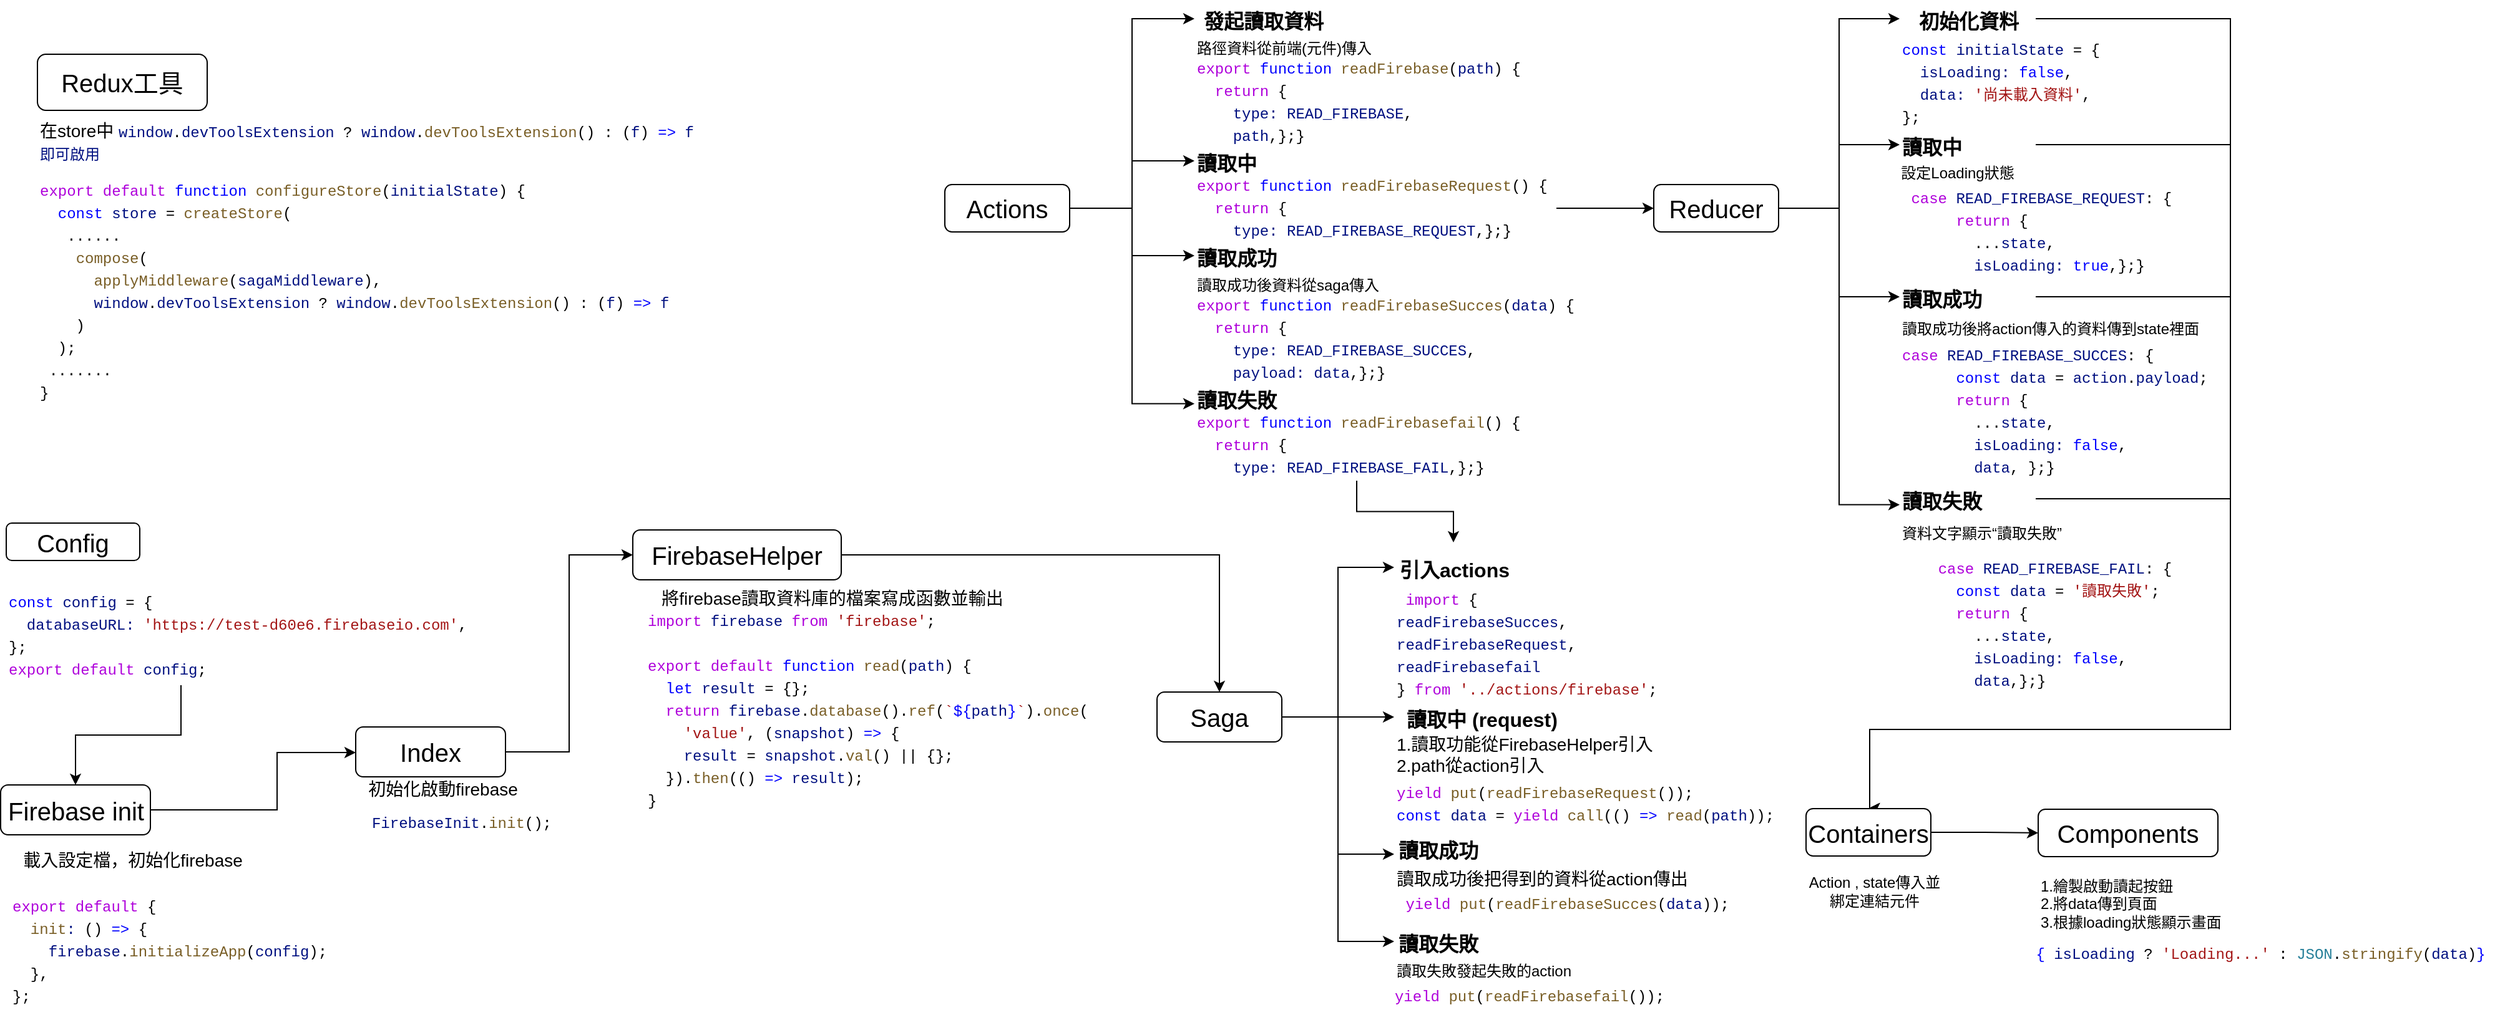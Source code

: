 <mxfile version="11.1.4" type="device"><diagram id="rFYBbRPRxDvzdJPfoWWa" name="第1頁"><mxGraphModel dx="3153" dy="3442" grid="1" gridSize="10" guides="1" tooltips="1" connect="1" arrows="1" fold="1" page="1" pageScale="1" pageWidth="827" pageHeight="1169" math="0" shadow="0"><root><mxCell id="0"/><mxCell id="1" parent="0"/><mxCell id="gwHEqCeDPIf1eWH2Im96-20" value="" style="group" vertex="1" connectable="0" parent="1"><mxGeometry x="113.5" y="-35.5" width="444.5" height="384" as="geometry"/></mxCell><mxCell id="gwHEqCeDPIf1eWH2Im96-6" value="" style="group" vertex="1" connectable="0" parent="gwHEqCeDPIf1eWH2Im96-20"><mxGeometry x="4.5" width="280" height="130" as="geometry"/></mxCell><mxCell id="gwHEqCeDPIf1eWH2Im96-1" value="&lt;div style=&quot;background-color: rgb(255 , 255 , 255) ; font-family: &amp;#34;menlo&amp;#34; , &amp;#34;monaco&amp;#34; , &amp;#34;courier new&amp;#34; , monospace ; line-height: 18px ; white-space: pre&quot;&gt;&lt;div&gt;&lt;span style=&quot;color: #0000ff&quot;&gt;const&lt;/span&gt; &lt;span style=&quot;color: #001080&quot;&gt;config&lt;/span&gt; = {&lt;/div&gt;&lt;div&gt;  &lt;span style=&quot;color: #001080&quot;&gt;databaseURL:&lt;/span&gt; &lt;span style=&quot;color: #a31515&quot;&gt;'https://test-d60e6.firebaseio.com'&lt;/span&gt;,&lt;/div&gt;&lt;div&gt;};&lt;/div&gt;&lt;div&gt;&lt;span style=&quot;color: #af00db&quot;&gt;export&lt;/span&gt; &lt;span style=&quot;color: #af00db&quot;&gt;default&lt;/span&gt; &lt;span style=&quot;color: #001080&quot;&gt;config&lt;/span&gt;;&lt;/div&gt;&lt;/div&gt;" style="text;html=1;strokeColor=none;fillColor=none;align=left;verticalAlign=middle;whiteSpace=wrap;rounded=0;" vertex="1" parent="gwHEqCeDPIf1eWH2Im96-6"><mxGeometry y="50" width="280" height="80" as="geometry"/></mxCell><mxCell id="gwHEqCeDPIf1eWH2Im96-2" value="Config" style="rounded=1;whiteSpace=wrap;html=1;align=center;fontSize=20;" vertex="1" parent="gwHEqCeDPIf1eWH2Im96-6"><mxGeometry width="107" height="30" as="geometry"/></mxCell><mxCell id="gwHEqCeDPIf1eWH2Im96-10" value="" style="group" vertex="1" connectable="0" parent="gwHEqCeDPIf1eWH2Im96-20"><mxGeometry y="210" width="284.5" height="174" as="geometry"/></mxCell><mxCell id="gwHEqCeDPIf1eWH2Im96-4" value="Firebase init" style="rounded=1;whiteSpace=wrap;html=1;fontSize=20;align=center;" vertex="1" parent="gwHEqCeDPIf1eWH2Im96-10"><mxGeometry width="120" height="40" as="geometry"/></mxCell><mxCell id="gwHEqCeDPIf1eWH2Im96-5" value="&lt;div style=&quot;background-color: rgb(255 , 255 , 255) ; font-family: &amp;#34;menlo&amp;#34; , &amp;#34;monaco&amp;#34; , &amp;#34;courier new&amp;#34; , monospace ; font-size: 12px ; line-height: 18px ; white-space: pre&quot;&gt;&lt;div&gt;&lt;br&gt;&lt;/div&gt;&lt;div&gt;&lt;span style=&quot;color: #af00db&quot;&gt;export&lt;/span&gt; &lt;span style=&quot;color: #af00db&quot;&gt;default&lt;/span&gt; {&lt;/div&gt;&lt;div&gt;  &lt;span style=&quot;color: #795e26&quot;&gt;init&lt;/span&gt;&lt;span style=&quot;color: #001080&quot;&gt;:&lt;/span&gt; () &lt;span style=&quot;color: #0000ff&quot;&gt;=&amp;gt;&lt;/span&gt; {&lt;/div&gt;&lt;div&gt;    &lt;span style=&quot;color: #001080&quot;&gt;firebase&lt;/span&gt;.&lt;span style=&quot;color: #795e26&quot;&gt;initializeApp&lt;/span&gt;(&lt;span style=&quot;color: #001080&quot;&gt;config&lt;/span&gt;);&lt;/div&gt;&lt;div&gt;  },&lt;/div&gt;&lt;div&gt;};&lt;/div&gt;&lt;/div&gt;" style="text;html=1;strokeColor=none;fillColor=none;align=left;verticalAlign=middle;whiteSpace=wrap;rounded=0;fontSize=20;" vertex="1" parent="gwHEqCeDPIf1eWH2Im96-10"><mxGeometry x="7.5" y="74" width="277" height="100" as="geometry"/></mxCell><mxCell id="gwHEqCeDPIf1eWH2Im96-7" value="載入設定檔，初始化firebase" style="text;html=1;strokeColor=none;fillColor=none;align=center;verticalAlign=middle;whiteSpace=wrap;rounded=0;fontSize=14;" vertex="1" parent="gwHEqCeDPIf1eWH2Im96-10"><mxGeometry x="4.5" y="50" width="203" height="20" as="geometry"/></mxCell><mxCell id="gwHEqCeDPIf1eWH2Im96-11" style="edgeStyle=orthogonalEdgeStyle;rounded=0;orthogonalLoop=1;jettySize=auto;html=1;fontSize=14;" edge="1" parent="gwHEqCeDPIf1eWH2Im96-20" source="gwHEqCeDPIf1eWH2Im96-1" target="gwHEqCeDPIf1eWH2Im96-4"><mxGeometry relative="1" as="geometry"/></mxCell><mxCell id="gwHEqCeDPIf1eWH2Im96-16" value="" style="edgeStyle=orthogonalEdgeStyle;rounded=0;orthogonalLoop=1;jettySize=auto;html=1;fontSize=14;" edge="1" parent="gwHEqCeDPIf1eWH2Im96-20" source="gwHEqCeDPIf1eWH2Im96-4" target="gwHEqCeDPIf1eWH2Im96-15"><mxGeometry relative="1" as="geometry"><Array as="points"><mxPoint x="221.5" y="230"/><mxPoint x="221.5" y="184"/></Array></mxGeometry></mxCell><mxCell id="gwHEqCeDPIf1eWH2Im96-19" value="" style="group" vertex="1" connectable="0" parent="gwHEqCeDPIf1eWH2Im96-20"><mxGeometry x="284.5" y="163.5" width="160" height="93" as="geometry"/></mxCell><mxCell id="gwHEqCeDPIf1eWH2Im96-15" value="Index" style="rounded=1;whiteSpace=wrap;html=1;fontSize=20;align=center;" vertex="1" parent="gwHEqCeDPIf1eWH2Im96-19"><mxGeometry width="120" height="40" as="geometry"/></mxCell><mxCell id="gwHEqCeDPIf1eWH2Im96-17" value="&lt;div style=&quot;background-color: rgb(255 , 255 , 255) ; font-family: &amp;#34;menlo&amp;#34; , &amp;#34;monaco&amp;#34; , &amp;#34;courier new&amp;#34; , monospace ; font-size: 12px ; line-height: 18px ; white-space: pre&quot;&gt;&lt;span style=&quot;color: #001080&quot;&gt;FirebaseInit&lt;/span&gt;.&lt;span style=&quot;color: #795e26&quot;&gt;init&lt;/span&gt;();&lt;/div&gt;" style="text;html=1;strokeColor=none;fillColor=none;align=center;verticalAlign=middle;whiteSpace=wrap;rounded=0;fontSize=14;" vertex="1" parent="gwHEqCeDPIf1eWH2Im96-19"><mxGeometry x="10" y="60" width="150" height="33" as="geometry"/></mxCell><mxCell id="gwHEqCeDPIf1eWH2Im96-18" value="初始化啟動firebase" style="text;html=1;strokeColor=none;fillColor=none;align=center;verticalAlign=middle;whiteSpace=wrap;rounded=0;fontSize=14;" vertex="1" parent="gwHEqCeDPIf1eWH2Im96-19"><mxGeometry y="40" width="140" height="20" as="geometry"/></mxCell><mxCell id="gwHEqCeDPIf1eWH2Im96-22" value="" style="edgeStyle=orthogonalEdgeStyle;rounded=0;orthogonalLoop=1;jettySize=auto;html=1;fontSize=14;entryX=0;entryY=0.5;entryDx=0;entryDy=0;" edge="1" parent="1" source="gwHEqCeDPIf1eWH2Im96-15" target="gwHEqCeDPIf1eWH2Im96-21"><mxGeometry relative="1" as="geometry"/></mxCell><mxCell id="gwHEqCeDPIf1eWH2Im96-37" value="" style="group" vertex="1" connectable="0" parent="1"><mxGeometry x="143" y="-411.5" width="575" height="285" as="geometry"/></mxCell><mxCell id="gwHEqCeDPIf1eWH2Im96-27" value="Redux工具" style="rounded=1;whiteSpace=wrap;html=1;fontSize=20;align=center;" vertex="1" parent="gwHEqCeDPIf1eWH2Im96-37"><mxGeometry width="136" height="45" as="geometry"/></mxCell><mxCell id="gwHEqCeDPIf1eWH2Im96-32" value="&lt;div style=&quot;background-color: rgb(255 , 255 , 255) ; font-family: &amp;#34;menlo&amp;#34; , &amp;#34;monaco&amp;#34; , &amp;#34;courier new&amp;#34; , monospace ; font-size: 12px ; line-height: 18px ; white-space: pre&quot;&gt;&lt;div&gt;&lt;span style=&quot;color: #af00db&quot;&gt;export&lt;/span&gt; &lt;span style=&quot;color: #af00db&quot;&gt;default&lt;/span&gt; &lt;span style=&quot;color: #0000ff&quot;&gt;function&lt;/span&gt; &lt;span style=&quot;color: #795e26&quot;&gt;configureStore&lt;/span&gt;(&lt;span style=&quot;color: #001080&quot;&gt;initialState&lt;/span&gt;) {&lt;/div&gt;&lt;div&gt;  &lt;span style=&quot;color: #0000ff&quot;&gt;const&lt;/span&gt; &lt;span style=&quot;color: #001080&quot;&gt;store&lt;/span&gt; = &lt;span style=&quot;color: #795e26&quot;&gt;createStore&lt;/span&gt;(&lt;/div&gt;&lt;div&gt;   ......&lt;/div&gt;&lt;div&gt;    &lt;span style=&quot;color: #795e26&quot;&gt;compose&lt;/span&gt;(&lt;/div&gt;&lt;div&gt;      &lt;span style=&quot;color: #795e26&quot;&gt;applyMiddleware&lt;/span&gt;(&lt;span style=&quot;color: #001080&quot;&gt;sagaMiddleware&lt;/span&gt;),&lt;/div&gt;&lt;div&gt;      &lt;span style=&quot;color: #001080&quot;&gt;window&lt;/span&gt;.&lt;span style=&quot;color: #001080&quot;&gt;devToolsExtension&lt;/span&gt; ? &lt;span style=&quot;color: #001080&quot;&gt;window&lt;/span&gt;.&lt;span style=&quot;color: #795e26&quot;&gt;devToolsExtension&lt;/span&gt;() : (&lt;span style=&quot;color: #001080&quot;&gt;f&lt;/span&gt;) &lt;span style=&quot;color: #0000ff&quot;&gt;=&amp;gt;&lt;/span&gt; &lt;span style=&quot;color: #001080&quot;&gt;f&lt;/span&gt;&lt;/div&gt;&lt;div&gt;    )&lt;/div&gt;&lt;div&gt;  );&lt;/div&gt;&lt;div&gt; .......&lt;/div&gt;&lt;div&gt;}&lt;/div&gt;&lt;/div&gt;" style="text;html=1;strokeColor=none;fillColor=none;align=left;verticalAlign=middle;whiteSpace=wrap;rounded=0;fontSize=14;" vertex="1" parent="gwHEqCeDPIf1eWH2Im96-37"><mxGeometry y="95" width="524" height="190" as="geometry"/></mxCell><mxCell id="gwHEqCeDPIf1eWH2Im96-36" value="在store中&amp;nbsp;&lt;span style=&quot;font-family: menlo, monaco, &amp;quot;courier new&amp;quot;, monospace; font-size: 12px; white-space: pre; color: rgb(0, 16, 128);&quot;&gt;window&lt;/span&gt;&lt;span style=&quot;font-family: menlo, monaco, &amp;quot;courier new&amp;quot;, monospace; font-size: 12px; white-space: pre;&quot;&gt;.&lt;/span&gt;&lt;span style=&quot;font-family: menlo, monaco, &amp;quot;courier new&amp;quot;, monospace; font-size: 12px; white-space: pre; color: rgb(0, 16, 128);&quot;&gt;devToolsExtension&lt;/span&gt;&lt;span style=&quot;font-family: menlo, monaco, &amp;quot;courier new&amp;quot;, monospace; font-size: 12px; white-space: pre;&quot;&gt; ? &lt;/span&gt;&lt;span style=&quot;font-family: menlo, monaco, &amp;quot;courier new&amp;quot;, monospace; font-size: 12px; white-space: pre; color: rgb(0, 16, 128);&quot;&gt;window&lt;/span&gt;&lt;span style=&quot;font-family: menlo, monaco, &amp;quot;courier new&amp;quot;, monospace; font-size: 12px; white-space: pre;&quot;&gt;.&lt;/span&gt;&lt;span style=&quot;font-family: menlo, monaco, &amp;quot;courier new&amp;quot;, monospace; font-size: 12px; white-space: pre; color: rgb(121, 94, 38);&quot;&gt;devToolsExtension&lt;/span&gt;&lt;span style=&quot;font-family: menlo, monaco, &amp;quot;courier new&amp;quot;, monospace; font-size: 12px; white-space: pre;&quot;&gt;() : (&lt;/span&gt;&lt;span style=&quot;font-family: menlo, monaco, &amp;quot;courier new&amp;quot;, monospace; font-size: 12px; white-space: pre; color: rgb(0, 16, 128);&quot;&gt;f&lt;/span&gt;&lt;span style=&quot;font-family: menlo, monaco, &amp;quot;courier new&amp;quot;, monospace; font-size: 12px; white-space: pre;&quot;&gt;) &lt;/span&gt;&lt;span style=&quot;font-family: menlo, monaco, &amp;quot;courier new&amp;quot;, monospace; font-size: 12px; white-space: pre; color: rgb(0, 0, 255);&quot;&gt;=&amp;gt;&lt;/span&gt;&lt;span style=&quot;font-family: menlo, monaco, &amp;quot;courier new&amp;quot;, monospace; font-size: 12px; white-space: pre;&quot;&gt; &lt;/span&gt;&lt;span style=&quot;font-family: menlo, monaco, &amp;quot;courier new&amp;quot;, monospace; font-size: 12px; white-space: pre; color: rgb(0, 16, 128);&quot;&gt;f&lt;br&gt;即可啟用&lt;br&gt;&lt;/span&gt;" style="text;html=1;strokeColor=none;fillColor=none;align=left;verticalAlign=middle;whiteSpace=wrap;rounded=0;fontSize=14;" vertex="1" parent="gwHEqCeDPIf1eWH2Im96-37"><mxGeometry y="60" width="575" height="20" as="geometry"/></mxCell><mxCell id="gwHEqCeDPIf1eWH2Im96-42" value="" style="edgeStyle=orthogonalEdgeStyle;rounded=0;orthogonalLoop=1;jettySize=auto;html=1;fontSize=14;" edge="1" parent="1" source="gwHEqCeDPIf1eWH2Im96-21" target="gwHEqCeDPIf1eWH2Im96-41"><mxGeometry relative="1" as="geometry"/></mxCell><mxCell id="gwHEqCeDPIf1eWH2Im96-43" value="" style="group" vertex="1" connectable="0" parent="1"><mxGeometry x="620" y="-30" width="370" height="220" as="geometry"/></mxCell><mxCell id="gwHEqCeDPIf1eWH2Im96-21" value="FirebaseHelper" style="rounded=1;whiteSpace=wrap;html=1;fontSize=20;align=center;" vertex="1" parent="gwHEqCeDPIf1eWH2Im96-43"><mxGeometry width="167" height="40" as="geometry"/></mxCell><mxCell id="gwHEqCeDPIf1eWH2Im96-23" value="&lt;div style=&quot;background-color: rgb(255 , 255 , 255) ; font-family: &amp;#34;menlo&amp;#34; , &amp;#34;monaco&amp;#34; , &amp;#34;courier new&amp;#34; , monospace ; font-size: 12px ; line-height: 18px ; white-space: pre&quot;&gt;&lt;div&gt;&lt;span style=&quot;color: #af00db&quot;&gt;import&lt;/span&gt; &lt;span style=&quot;color: #001080&quot;&gt;firebase&lt;/span&gt; &lt;span style=&quot;color: #af00db&quot;&gt;from&lt;/span&gt; &lt;span style=&quot;color: #a31515&quot;&gt;'firebase'&lt;/span&gt;;&lt;/div&gt;&lt;br&gt;&lt;div&gt;&lt;span style=&quot;color: #af00db&quot;&gt;export&lt;/span&gt; &lt;span style=&quot;color: #af00db&quot;&gt;default&lt;/span&gt; &lt;span style=&quot;color: #0000ff&quot;&gt;function&lt;/span&gt; &lt;span style=&quot;color: #795e26&quot;&gt;read&lt;/span&gt;(&lt;span style=&quot;color: #001080&quot;&gt;path&lt;/span&gt;) {&lt;/div&gt;&lt;div&gt;  &lt;span style=&quot;color: #0000ff&quot;&gt;let&lt;/span&gt; &lt;span style=&quot;color: #001080&quot;&gt;result&lt;/span&gt; = {};&lt;/div&gt;&lt;div&gt;  &lt;span style=&quot;color: #af00db&quot;&gt;return&lt;/span&gt; &lt;span style=&quot;color: #001080&quot;&gt;firebase&lt;/span&gt;.&lt;span style=&quot;color: #795e26&quot;&gt;database&lt;/span&gt;().&lt;span style=&quot;color: #795e26&quot;&gt;ref&lt;/span&gt;(&lt;span style=&quot;color: #a31515&quot;&gt;`&lt;/span&gt;&lt;span style=&quot;color: #0000ff&quot;&gt;${&lt;/span&gt;&lt;span style=&quot;color: #001080&quot;&gt;path&lt;/span&gt;&lt;span style=&quot;color: #0000ff&quot;&gt;}&lt;/span&gt;&lt;span style=&quot;color: #a31515&quot;&gt;`&lt;/span&gt;).&lt;span style=&quot;color: #795e26&quot;&gt;once&lt;/span&gt;(&lt;/div&gt;&lt;div&gt;&lt;span style=&quot;color: #a31515&quot;&gt;    'value'&lt;/span&gt;, (&lt;span style=&quot;color: #001080&quot;&gt;snapshot&lt;/span&gt;) &lt;span style=&quot;color: #0000ff&quot;&gt;=&amp;gt;&lt;/span&gt; {&lt;/div&gt;&lt;div&gt;    &lt;span style=&quot;color: #001080&quot;&gt;result&lt;/span&gt; = &lt;span style=&quot;color: #001080&quot;&gt;snapshot&lt;/span&gt;.&lt;span style=&quot;color: #795e26&quot;&gt;val&lt;/span&gt;() || {};&lt;/div&gt;&lt;div&gt;  }).&lt;span style=&quot;color: #795e26&quot;&gt;then&lt;/span&gt;(() &lt;span style=&quot;color: #0000ff&quot;&gt;=&amp;gt;&lt;/span&gt; &lt;span style=&quot;color: #001080&quot;&gt;result&lt;/span&gt;);&lt;/div&gt;&lt;div&gt;}&lt;/div&gt;&lt;/div&gt;" style="text;html=1;strokeColor=none;fillColor=none;align=left;verticalAlign=middle;whiteSpace=wrap;rounded=0;fontSize=14;" vertex="1" parent="gwHEqCeDPIf1eWH2Im96-43"><mxGeometry x="10" y="70" width="360" height="150" as="geometry"/></mxCell><mxCell id="gwHEqCeDPIf1eWH2Im96-24" value="將firebase讀取資料庫的檔案寫成函數並輸出" style="text;html=1;strokeColor=none;fillColor=none;align=center;verticalAlign=middle;whiteSpace=wrap;rounded=0;fontSize=14;" vertex="1" parent="gwHEqCeDPIf1eWH2Im96-43"><mxGeometry x="10" y="45" width="300" height="20" as="geometry"/></mxCell><mxCell id="gwHEqCeDPIf1eWH2Im96-93" value="" style="group" vertex="1" connectable="0" parent="1"><mxGeometry x="870" y="-449.5" width="510" height="380" as="geometry"/></mxCell><mxCell id="gwHEqCeDPIf1eWH2Im96-68" value="Actions" style="rounded=1;whiteSpace=wrap;html=1;fontSize=20;align=center;" vertex="1" parent="gwHEqCeDPIf1eWH2Im96-93"><mxGeometry y="142.5" width="100" height="38" as="geometry"/></mxCell><mxCell id="gwHEqCeDPIf1eWH2Im96-69" value="&lt;span style=&quot;font-size: 16px&quot;&gt;發起讀取資料&lt;/span&gt;" style="text;strokeColor=none;fillColor=none;html=1;fontSize=24;fontStyle=1;verticalAlign=middle;align=center;" vertex="1" parent="gwHEqCeDPIf1eWH2Im96-93"><mxGeometry x="200" width="109" height="19" as="geometry"/></mxCell><mxCell id="gwHEqCeDPIf1eWH2Im96-70" style="edgeStyle=orthogonalEdgeStyle;rounded=0;orthogonalLoop=1;jettySize=auto;html=1;entryX=0;entryY=0.5;entryDx=0;entryDy=0;fontSize=12;" edge="1" parent="gwHEqCeDPIf1eWH2Im96-93" source="gwHEqCeDPIf1eWH2Im96-68" target="gwHEqCeDPIf1eWH2Im96-69"><mxGeometry relative="1" as="geometry"/></mxCell><mxCell id="gwHEqCeDPIf1eWH2Im96-75" value="&lt;span style=&quot;font-size: 16px&quot;&gt;讀取中&lt;/span&gt;" style="text;strokeColor=none;fillColor=none;html=1;fontSize=24;fontStyle=1;verticalAlign=middle;align=left;" vertex="1" parent="gwHEqCeDPIf1eWH2Im96-93"><mxGeometry x="200" y="114" width="109" height="19" as="geometry"/></mxCell><mxCell id="gwHEqCeDPIf1eWH2Im96-82" style="edgeStyle=orthogonalEdgeStyle;rounded=0;orthogonalLoop=1;jettySize=auto;html=1;fontSize=12;entryX=0;entryY=0.5;entryDx=0;entryDy=0;" edge="1" parent="gwHEqCeDPIf1eWH2Im96-93" source="gwHEqCeDPIf1eWH2Im96-68" target="gwHEqCeDPIf1eWH2Im96-75"><mxGeometry relative="1" as="geometry"/></mxCell><mxCell id="gwHEqCeDPIf1eWH2Im96-77" value="&lt;span style=&quot;font-size: 16px&quot;&gt;讀取成功&lt;/span&gt;" style="text;strokeColor=none;fillColor=none;html=1;fontSize=24;fontStyle=1;verticalAlign=middle;align=left;" vertex="1" parent="gwHEqCeDPIf1eWH2Im96-93"><mxGeometry x="200" y="190" width="109" height="19" as="geometry"/></mxCell><mxCell id="gwHEqCeDPIf1eWH2Im96-83" style="edgeStyle=orthogonalEdgeStyle;rounded=0;orthogonalLoop=1;jettySize=auto;html=1;entryX=0;entryY=0.5;entryDx=0;entryDy=0;fontSize=12;" edge="1" parent="gwHEqCeDPIf1eWH2Im96-93" source="gwHEqCeDPIf1eWH2Im96-68" target="gwHEqCeDPIf1eWH2Im96-77"><mxGeometry relative="1" as="geometry"/></mxCell><mxCell id="gwHEqCeDPIf1eWH2Im96-79" value="&lt;span style=&quot;font-size: 16px&quot;&gt;讀取失敗&lt;/span&gt;" style="text;strokeColor=none;fillColor=none;html=1;fontSize=24;fontStyle=1;verticalAlign=middle;align=left;" vertex="1" parent="gwHEqCeDPIf1eWH2Im96-93"><mxGeometry x="200" y="304" width="109" height="19" as="geometry"/></mxCell><mxCell id="gwHEqCeDPIf1eWH2Im96-84" style="edgeStyle=orthogonalEdgeStyle;rounded=0;orthogonalLoop=1;jettySize=auto;html=1;entryX=0;entryY=0.75;entryDx=0;entryDy=0;fontSize=12;" edge="1" parent="gwHEqCeDPIf1eWH2Im96-93" source="gwHEqCeDPIf1eWH2Im96-68" target="gwHEqCeDPIf1eWH2Im96-79"><mxGeometry relative="1" as="geometry"/></mxCell><mxCell id="gwHEqCeDPIf1eWH2Im96-85" value="&lt;div style=&quot;background-color: rgb(255 , 255 , 255) ; font-family: &amp;#34;menlo&amp;#34; , &amp;#34;monaco&amp;#34; , &amp;#34;courier new&amp;#34; , monospace ; line-height: 18px ; white-space: pre&quot;&gt;&lt;div&gt;&lt;span style=&quot;color: #af00db&quot;&gt;export&lt;/span&gt; &lt;span style=&quot;color: #0000ff&quot;&gt;function&lt;/span&gt; &lt;span style=&quot;color: #795e26&quot;&gt;readFirebase&lt;/span&gt;(&lt;span style=&quot;color: #001080&quot;&gt;path&lt;/span&gt;) {&lt;/div&gt;&lt;div&gt;  &lt;span style=&quot;color: #af00db&quot;&gt;return&lt;/span&gt; {&lt;/div&gt;&lt;div&gt;    &lt;span style=&quot;color: #001080&quot;&gt;type:&lt;/span&gt; &lt;span style=&quot;color: #001080&quot;&gt;READ_FIREBASE&lt;/span&gt;,&lt;/div&gt;&lt;div&gt;    &lt;span style=&quot;color: #001080&quot;&gt;path&lt;/span&gt;,};}&lt;/div&gt;&lt;/div&gt;" style="text;html=1;strokeColor=none;fillColor=none;align=left;verticalAlign=middle;whiteSpace=wrap;rounded=0;fontSize=12;" vertex="1" parent="gwHEqCeDPIf1eWH2Im96-93"><mxGeometry x="200" y="47.5" width="270" height="57" as="geometry"/></mxCell><mxCell id="gwHEqCeDPIf1eWH2Im96-88" value="&lt;div style=&quot;background-color: rgb(255 , 255 , 255) ; font-family: &amp;#34;menlo&amp;#34; , &amp;#34;monaco&amp;#34; , &amp;#34;courier new&amp;#34; , monospace ; line-height: 18px ; white-space: pre&quot;&gt;&lt;div&gt;&lt;span style=&quot;color: #af00db&quot;&gt;export&lt;/span&gt; &lt;span style=&quot;color: #0000ff&quot;&gt;function&lt;/span&gt; &lt;span style=&quot;color: #795e26&quot;&gt;readFirebaseRequest&lt;/span&gt;() {&lt;/div&gt;&lt;div&gt;  &lt;span style=&quot;color: #af00db&quot;&gt;return&lt;/span&gt; {&lt;/div&gt;&lt;div&gt;    &lt;span style=&quot;color: #001080&quot;&gt;type:&lt;/span&gt; &lt;span style=&quot;color: #001080&quot;&gt;READ_FIREBASE_REQUEST&lt;/span&gt;,};}&lt;/div&gt;&lt;/div&gt;" style="text;html=1;strokeColor=none;fillColor=none;align=left;verticalAlign=middle;whiteSpace=wrap;rounded=0;fontSize=12;" vertex="1" parent="gwHEqCeDPIf1eWH2Im96-93"><mxGeometry x="200" y="137.75" width="290" height="47.5" as="geometry"/></mxCell><mxCell id="gwHEqCeDPIf1eWH2Im96-89" value="&lt;div style=&quot;background-color: rgb(255 , 255 , 255) ; font-family: &amp;#34;menlo&amp;#34; , &amp;#34;monaco&amp;#34; , &amp;#34;courier new&amp;#34; , monospace ; line-height: 18px ; white-space: pre&quot;&gt;&lt;div&gt;&lt;span style=&quot;color: #af00db&quot;&gt;export&lt;/span&gt; &lt;span style=&quot;color: #0000ff&quot;&gt;function&lt;/span&gt; &lt;span style=&quot;color: #795e26&quot;&gt;readFirebaseSucces&lt;/span&gt;(&lt;span style=&quot;color: #001080&quot;&gt;data&lt;/span&gt;) {&lt;/div&gt;&lt;div&gt;  &lt;span style=&quot;color: #af00db&quot;&gt;return&lt;/span&gt; {&lt;/div&gt;&lt;div&gt;    &lt;span style=&quot;color: #001080&quot;&gt;type:&lt;/span&gt; &lt;span style=&quot;color: #001080&quot;&gt;READ_FIREBASE_SUCCES&lt;/span&gt;,&lt;/div&gt;&lt;div&gt;    &lt;span style=&quot;color: #001080&quot;&gt;payload:&lt;/span&gt; &lt;span style=&quot;color: #001080&quot;&gt;data&lt;/span&gt;,};}&lt;/div&gt;&lt;/div&gt;" style="text;html=1;strokeColor=none;fillColor=none;align=left;verticalAlign=middle;whiteSpace=wrap;rounded=0;fontSize=12;" vertex="1" parent="gwHEqCeDPIf1eWH2Im96-93"><mxGeometry x="200" y="232.75" width="310" height="66.5" as="geometry"/></mxCell><mxCell id="gwHEqCeDPIf1eWH2Im96-90" value="&lt;div style=&quot;background-color: rgb(255 , 255 , 255) ; font-family: &amp;quot;menlo&amp;quot; , &amp;quot;monaco&amp;quot; , &amp;quot;courier new&amp;quot; , monospace ; line-height: 18px ; white-space: pre&quot;&gt;&lt;div&gt;&lt;span style=&quot;color: #af00db&quot;&gt;export&lt;/span&gt; &lt;span style=&quot;color: #0000ff&quot;&gt;function&lt;/span&gt; &lt;span style=&quot;color: #795e26&quot;&gt;readFirebasefail&lt;/span&gt;() {&lt;/div&gt;&lt;div&gt;  &lt;span style=&quot;color: #af00db&quot;&gt;return&lt;/span&gt; {&lt;/div&gt;&lt;div&gt;    &lt;span style=&quot;color: #001080&quot;&gt;type:&lt;/span&gt; &lt;span style=&quot;color: #001080&quot;&gt;READ_FIREBASE_FAIL&lt;/span&gt;,};}&lt;/div&gt;&lt;/div&gt;" style="text;html=1;strokeColor=none;fillColor=none;align=left;verticalAlign=middle;whiteSpace=wrap;rounded=0;fontSize=12;" vertex="1" parent="gwHEqCeDPIf1eWH2Im96-93"><mxGeometry x="200" y="323" width="260" height="57" as="geometry"/></mxCell><mxCell id="gwHEqCeDPIf1eWH2Im96-91" value="路徑資料從前端(元件)傳入" style="text;html=1;strokeColor=none;fillColor=none;align=left;verticalAlign=middle;whiteSpace=wrap;rounded=0;fontSize=12;" vertex="1" parent="gwHEqCeDPIf1eWH2Im96-93"><mxGeometry x="200.0" y="23.75" width="160" height="19" as="geometry"/></mxCell><mxCell id="gwHEqCeDPIf1eWH2Im96-92" value="讀取成功後資料從saga傳入" style="text;html=1;strokeColor=none;fillColor=none;align=left;verticalAlign=middle;whiteSpace=wrap;rounded=0;fontSize=12;" vertex="1" parent="gwHEqCeDPIf1eWH2Im96-93"><mxGeometry x="200" y="213.75" width="160" height="19" as="geometry"/></mxCell><mxCell id="gwHEqCeDPIf1eWH2Im96-94" style="edgeStyle=orthogonalEdgeStyle;rounded=0;orthogonalLoop=1;jettySize=auto;html=1;fontSize=12;" edge="1" parent="1" source="gwHEqCeDPIf1eWH2Im96-90" target="gwHEqCeDPIf1eWH2Im96-58"><mxGeometry relative="1" as="geometry"/></mxCell><mxCell id="gwHEqCeDPIf1eWH2Im96-95" style="edgeStyle=orthogonalEdgeStyle;rounded=0;orthogonalLoop=1;jettySize=auto;html=1;fontSize=12;" edge="1" parent="1" source="gwHEqCeDPIf1eWH2Im96-88" target="gwHEqCeDPIf1eWH2Im96-98"><mxGeometry relative="1" as="geometry"><mxPoint x="1510" y="-278" as="targetPoint"/></mxGeometry></mxCell><mxCell id="gwHEqCeDPIf1eWH2Im96-96" value="" style="group" vertex="1" connectable="0" parent="1"><mxGeometry x="1040" y="-20" width="463.0" height="374" as="geometry"/></mxCell><mxCell id="gwHEqCeDPIf1eWH2Im96-41" value="Saga" style="rounded=1;whiteSpace=wrap;html=1;fontSize=20;align=center;" vertex="1" parent="gwHEqCeDPIf1eWH2Im96-96"><mxGeometry y="120" width="100" height="40" as="geometry"/></mxCell><mxCell id="gwHEqCeDPIf1eWH2Im96-46" value="&lt;font style=&quot;font-size: 16px&quot;&gt;讀取中 (request)&lt;/font&gt;" style="text;strokeColor=none;fillColor=none;html=1;fontSize=24;fontStyle=1;verticalAlign=middle;align=center;" vertex="1" parent="gwHEqCeDPIf1eWH2Im96-96"><mxGeometry x="190" y="120" width="140" height="40" as="geometry"/></mxCell><mxCell id="gwHEqCeDPIf1eWH2Im96-45" value="" style="edgeStyle=orthogonalEdgeStyle;rounded=0;orthogonalLoop=1;jettySize=auto;html=1;fontSize=14;" edge="1" parent="gwHEqCeDPIf1eWH2Im96-96" source="gwHEqCeDPIf1eWH2Im96-41" target="gwHEqCeDPIf1eWH2Im96-46"><mxGeometry relative="1" as="geometry"><mxPoint x="180" y="140" as="targetPoint"/></mxGeometry></mxCell><mxCell id="gwHEqCeDPIf1eWH2Im96-58" value="&lt;span style=&quot;font-size: 16px&quot;&gt;引入actions&lt;/span&gt;" style="text;strokeColor=none;fillColor=none;html=1;fontSize=24;fontStyle=1;verticalAlign=middle;align=center;" vertex="1" parent="gwHEqCeDPIf1eWH2Im96-96"><mxGeometry x="190" width="95" height="40" as="geometry"/></mxCell><mxCell id="gwHEqCeDPIf1eWH2Im96-60" style="edgeStyle=orthogonalEdgeStyle;rounded=0;orthogonalLoop=1;jettySize=auto;html=1;entryX=0;entryY=0.5;entryDx=0;entryDy=0;fontSize=14;" edge="1" parent="gwHEqCeDPIf1eWH2Im96-96" source="gwHEqCeDPIf1eWH2Im96-41" target="gwHEqCeDPIf1eWH2Im96-58"><mxGeometry relative="1" as="geometry"/></mxCell><mxCell id="gwHEqCeDPIf1eWH2Im96-51" value="&lt;span style=&quot;font-size: 16px&quot;&gt;讀取成功&lt;/span&gt;" style="text;strokeColor=none;fillColor=none;html=1;fontSize=24;fontStyle=1;verticalAlign=middle;align=center;" vertex="1" parent="gwHEqCeDPIf1eWH2Im96-96"><mxGeometry x="190" y="225" width="70" height="40" as="geometry"/></mxCell><mxCell id="gwHEqCeDPIf1eWH2Im96-55" style="edgeStyle=orthogonalEdgeStyle;rounded=0;orthogonalLoop=1;jettySize=auto;html=1;entryX=0;entryY=0.625;entryDx=0;entryDy=0;fontSize=14;entryPerimeter=0;" edge="1" parent="gwHEqCeDPIf1eWH2Im96-96" source="gwHEqCeDPIf1eWH2Im96-41" target="gwHEqCeDPIf1eWH2Im96-51"><mxGeometry relative="1" as="geometry"/></mxCell><mxCell id="gwHEqCeDPIf1eWH2Im96-53" value="&lt;span style=&quot;font-size: 16px&quot;&gt;讀取失敗&lt;/span&gt;" style="text;strokeColor=none;fillColor=none;html=1;fontSize=24;fontStyle=1;verticalAlign=middle;align=center;" vertex="1" parent="gwHEqCeDPIf1eWH2Im96-96"><mxGeometry x="190" y="300" width="70" height="40" as="geometry"/></mxCell><mxCell id="gwHEqCeDPIf1eWH2Im96-56" style="edgeStyle=orthogonalEdgeStyle;rounded=0;orthogonalLoop=1;jettySize=auto;html=1;entryX=0;entryY=0.5;entryDx=0;entryDy=0;fontSize=14;" edge="1" parent="gwHEqCeDPIf1eWH2Im96-96" source="gwHEqCeDPIf1eWH2Im96-41" target="gwHEqCeDPIf1eWH2Im96-53"><mxGeometry relative="1" as="geometry"/></mxCell><mxCell id="gwHEqCeDPIf1eWH2Im96-57" value="&lt;div style=&quot;background-color: rgb(255 , 255 , 255) ; font-family: &amp;#34;menlo&amp;#34; , &amp;#34;monaco&amp;#34; , &amp;#34;courier new&amp;#34; , monospace ; font-size: 12px ; line-height: 18px ; white-space: pre&quot;&gt;&lt;span style=&quot;color: #af00db&quot;&gt;yield&lt;/span&gt; &lt;span style=&quot;color: #795e26&quot;&gt;put&lt;/span&gt;(&lt;span style=&quot;color: #795e26&quot;&gt;readFirebaseRequest&lt;/span&gt;());&lt;/div&gt;&lt;div style=&quot;background-color: rgb(255 , 255 , 255) ; font-family: &amp;#34;menlo&amp;#34; , &amp;#34;monaco&amp;#34; , &amp;#34;courier new&amp;#34; , monospace ; font-size: 12px ; line-height: 18px ; white-space: pre&quot;&gt;&lt;div style=&quot;font-family: &amp;#34;menlo&amp;#34; , &amp;#34;monaco&amp;#34; , &amp;#34;courier new&amp;#34; , monospace ; line-height: 18px&quot;&gt;&lt;span style=&quot;color: #0000ff&quot;&gt;const&lt;/span&gt; &lt;span style=&quot;color: #001080&quot;&gt;data&lt;/span&gt; = &lt;span style=&quot;color: #af00db&quot;&gt;yield&lt;/span&gt; &lt;span style=&quot;color: #795e26&quot;&gt;call&lt;/span&gt;(() &lt;span style=&quot;color: #0000ff&quot;&gt;=&amp;gt;&lt;/span&gt; &lt;span style=&quot;color: #795e26&quot;&gt;read&lt;/span&gt;(&lt;span style=&quot;color: #001080&quot;&gt;path&lt;/span&gt;));&lt;/div&gt;&lt;/div&gt;" style="text;html=1;strokeColor=none;fillColor=none;align=left;verticalAlign=middle;whiteSpace=wrap;rounded=0;fontSize=14;" vertex="1" parent="gwHEqCeDPIf1eWH2Im96-96"><mxGeometry x="190" y="190" width="240" height="40" as="geometry"/></mxCell><mxCell id="gwHEqCeDPIf1eWH2Im96-61" value="&lt;div style=&quot;background-color: rgb(255 , 255 , 255) ; font-family: &amp;#34;menlo&amp;#34; , &amp;#34;monaco&amp;#34; , &amp;#34;courier new&amp;#34; , monospace ; font-size: 12px ; line-height: 18px ; white-space: pre&quot;&gt;&lt;span style=&quot;color: #af00db&quot;&gt; import&lt;/span&gt; { &lt;/div&gt;&lt;div style=&quot;background-color: rgb(255 , 255 , 255) ; font-family: &amp;#34;menlo&amp;#34; , &amp;#34;monaco&amp;#34; , &amp;#34;courier new&amp;#34; , monospace ; font-size: 12px ; line-height: 18px ; white-space: pre&quot;&gt;&lt;span style=&quot;color: #001080&quot;&gt;readFirebaseSucces&lt;/span&gt;,&lt;/div&gt;&lt;div style=&quot;background-color: rgb(255 , 255 , 255) ; font-family: &amp;#34;menlo&amp;#34; , &amp;#34;monaco&amp;#34; , &amp;#34;courier new&amp;#34; , monospace ; font-size: 12px ; line-height: 18px ; white-space: pre&quot;&gt;&lt;span style=&quot;color: #001080&quot;&gt;readFirebaseRequest&lt;/span&gt;, &lt;/div&gt;&lt;div style=&quot;background-color: rgb(255 , 255 , 255) ; font-family: &amp;#34;menlo&amp;#34; , &amp;#34;monaco&amp;#34; , &amp;#34;courier new&amp;#34; , monospace ; font-size: 12px ; line-height: 18px ; white-space: pre&quot;&gt;&lt;span style=&quot;color: #001080&quot;&gt;readFirebasefail&lt;/span&gt; &lt;/div&gt;&lt;div style=&quot;background-color: rgb(255 , 255 , 255) ; font-family: &amp;#34;menlo&amp;#34; , &amp;#34;monaco&amp;#34; , &amp;#34;courier new&amp;#34; , monospace ; font-size: 12px ; line-height: 18px ; white-space: pre&quot;&gt;} &lt;span style=&quot;color: #af00db&quot;&gt;from&lt;/span&gt; &lt;span style=&quot;color: #a31515&quot;&gt;'../actions/firebase'&lt;/span&gt;;&lt;/div&gt;" style="text;html=1;resizable=0;points=[];autosize=1;align=left;verticalAlign=top;spacingTop=-4;fontSize=14;" vertex="1" parent="gwHEqCeDPIf1eWH2Im96-96"><mxGeometry x="190" y="35" width="230" height="90" as="geometry"/></mxCell><mxCell id="gwHEqCeDPIf1eWH2Im96-62" value="&lt;font style=&quot;font-size: 14px&quot;&gt;&lt;font style=&quot;font-size: 14px&quot;&gt;1.讀取功能從&lt;/font&gt;FirebaseHelper引入&lt;br&gt;2.path從action引入&lt;br&gt;&lt;/font&gt;" style="text;html=1;strokeColor=none;fillColor=none;align=left;verticalAlign=middle;whiteSpace=wrap;rounded=0;fontSize=12;" vertex="1" parent="gwHEqCeDPIf1eWH2Im96-96"><mxGeometry x="190.0" y="160" width="217" height="20" as="geometry"/></mxCell><mxCell id="gwHEqCeDPIf1eWH2Im96-64" value="&lt;div style=&quot;background-color: rgb(255 , 255 , 255) ; font-family: &amp;quot;menlo&amp;quot; , &amp;quot;monaco&amp;quot; , &amp;quot;courier new&amp;quot; , monospace ; line-height: 18px ; white-space: pre&quot;&gt; &lt;span style=&quot;color: #af00db&quot;&gt;yield&lt;/span&gt; &lt;span style=&quot;color: #795e26&quot;&gt;put&lt;/span&gt;(&lt;span style=&quot;color: #795e26&quot;&gt;readFirebaseSucces&lt;/span&gt;(&lt;span style=&quot;color: #001080&quot;&gt;data&lt;/span&gt;));&lt;/div&gt;" style="text;html=1;strokeColor=none;fillColor=none;align=left;verticalAlign=middle;whiteSpace=wrap;rounded=0;fontSize=12;" vertex="1" parent="gwHEqCeDPIf1eWH2Im96-96"><mxGeometry x="190.0" y="280" width="273" height="20" as="geometry"/></mxCell><mxCell id="gwHEqCeDPIf1eWH2Im96-65" value="&lt;font style=&quot;font-size: 14px&quot;&gt;讀取成功後把得到的資料從action傳出&lt;br&gt;&lt;/font&gt;" style="text;html=1;strokeColor=none;fillColor=none;align=left;verticalAlign=middle;whiteSpace=wrap;rounded=0;fontSize=12;" vertex="1" parent="gwHEqCeDPIf1eWH2Im96-96"><mxGeometry x="190.0" y="260" width="254" height="20" as="geometry"/></mxCell><mxCell id="gwHEqCeDPIf1eWH2Im96-66" value="&lt;div style=&quot;background-color: rgb(255 , 255 , 255) ; font-family: &amp;#34;menlo&amp;#34; , &amp;#34;monaco&amp;#34; , &amp;#34;courier new&amp;#34; , monospace ; line-height: 18px ; white-space: pre&quot;&gt;&lt;span style=&quot;color: #af00db&quot;&gt;yield&lt;/span&gt; &lt;span style=&quot;color: #795e26&quot;&gt;put&lt;/span&gt;(&lt;span style=&quot;color: #795e26&quot;&gt;readFirebasefail&lt;/span&gt;());&lt;/div&gt;" style="text;html=1;strokeColor=none;fillColor=none;align=center;verticalAlign=middle;whiteSpace=wrap;rounded=0;fontSize=12;" vertex="1" parent="gwHEqCeDPIf1eWH2Im96-96"><mxGeometry x="190" y="354" width="217" height="20" as="geometry"/></mxCell><mxCell id="gwHEqCeDPIf1eWH2Im96-67" value="讀取失敗發起失敗的action" style="text;html=1;strokeColor=none;fillColor=none;align=left;verticalAlign=middle;whiteSpace=wrap;rounded=0;fontSize=12;" vertex="1" parent="gwHEqCeDPIf1eWH2Im96-96"><mxGeometry x="190" y="334" width="190" height="20" as="geometry"/></mxCell><mxCell id="gwHEqCeDPIf1eWH2Im96-116" value="" style="group" vertex="1" connectable="0" parent="1"><mxGeometry x="1438" y="-449.5" width="507.0" height="549.5" as="geometry"/></mxCell><mxCell id="gwHEqCeDPIf1eWH2Im96-98" value="Reducer" style="rounded=1;whiteSpace=wrap;html=1;fontSize=20;align=center;" vertex="1" parent="gwHEqCeDPIf1eWH2Im96-116"><mxGeometry y="142.5" width="100" height="38" as="geometry"/></mxCell><mxCell id="gwHEqCeDPIf1eWH2Im96-99" value="&lt;span style=&quot;font-size: 16px&quot;&gt;初始化資料&lt;/span&gt;" style="text;strokeColor=none;fillColor=none;html=1;fontSize=24;fontStyle=1;verticalAlign=middle;align=center;" vertex="1" parent="gwHEqCeDPIf1eWH2Im96-116"><mxGeometry x="197.0" width="109" height="19" as="geometry"/></mxCell><mxCell id="gwHEqCeDPIf1eWH2Im96-100" style="edgeStyle=orthogonalEdgeStyle;rounded=0;orthogonalLoop=1;jettySize=auto;html=1;entryX=0;entryY=0.5;entryDx=0;entryDy=0;fontSize=12;" edge="1" parent="gwHEqCeDPIf1eWH2Im96-116" source="gwHEqCeDPIf1eWH2Im96-98" target="gwHEqCeDPIf1eWH2Im96-99"><mxGeometry relative="1" as="geometry"/></mxCell><mxCell id="gwHEqCeDPIf1eWH2Im96-101" value="&lt;span style=&quot;font-size: 16px&quot;&gt;讀取中&lt;/span&gt;" style="text;strokeColor=none;fillColor=none;html=1;fontSize=24;fontStyle=1;verticalAlign=middle;align=left;" vertex="1" parent="gwHEqCeDPIf1eWH2Im96-116"><mxGeometry x="197.0" y="101" width="109" height="19" as="geometry"/></mxCell><mxCell id="gwHEqCeDPIf1eWH2Im96-102" style="edgeStyle=orthogonalEdgeStyle;rounded=0;orthogonalLoop=1;jettySize=auto;html=1;fontSize=12;entryX=0;entryY=0.5;entryDx=0;entryDy=0;" edge="1" parent="gwHEqCeDPIf1eWH2Im96-116" source="gwHEqCeDPIf1eWH2Im96-98" target="gwHEqCeDPIf1eWH2Im96-101"><mxGeometry relative="1" as="geometry"/></mxCell><mxCell id="gwHEqCeDPIf1eWH2Im96-103" value="&lt;span style=&quot;font-size: 16px&quot;&gt;讀取成功&lt;/span&gt;" style="text;strokeColor=none;fillColor=none;html=1;fontSize=24;fontStyle=1;verticalAlign=middle;align=left;" vertex="1" parent="gwHEqCeDPIf1eWH2Im96-116"><mxGeometry x="197.0" y="223" width="109" height="19" as="geometry"/></mxCell><mxCell id="gwHEqCeDPIf1eWH2Im96-104" style="edgeStyle=orthogonalEdgeStyle;rounded=0;orthogonalLoop=1;jettySize=auto;html=1;entryX=0;entryY=0.5;entryDx=0;entryDy=0;fontSize=12;" edge="1" parent="gwHEqCeDPIf1eWH2Im96-116" source="gwHEqCeDPIf1eWH2Im96-98" target="gwHEqCeDPIf1eWH2Im96-103"><mxGeometry relative="1" as="geometry"/></mxCell><mxCell id="gwHEqCeDPIf1eWH2Im96-105" value="&lt;span style=&quot;font-size: 16px&quot;&gt;讀取失敗&lt;/span&gt;" style="text;strokeColor=none;fillColor=none;html=1;fontSize=24;fontStyle=1;verticalAlign=middle;align=left;" vertex="1" parent="gwHEqCeDPIf1eWH2Im96-116"><mxGeometry x="197" y="385" width="109" height="19" as="geometry"/></mxCell><mxCell id="gwHEqCeDPIf1eWH2Im96-106" style="edgeStyle=orthogonalEdgeStyle;rounded=0;orthogonalLoop=1;jettySize=auto;html=1;entryX=0;entryY=0.75;entryDx=0;entryDy=0;fontSize=12;" edge="1" parent="gwHEqCeDPIf1eWH2Im96-116" source="gwHEqCeDPIf1eWH2Im96-98" target="gwHEqCeDPIf1eWH2Im96-105"><mxGeometry relative="1" as="geometry"/></mxCell><mxCell id="gwHEqCeDPIf1eWH2Im96-107" value="&lt;div style=&quot;background-color: rgb(255 , 255 , 255) ; font-family: &amp;#34;menlo&amp;#34; , &amp;#34;monaco&amp;#34; , &amp;#34;courier new&amp;#34; , monospace ; line-height: 18px ; white-space: pre&quot;&gt;&lt;div style=&quot;font-family: &amp;#34;menlo&amp;#34; , &amp;#34;monaco&amp;#34; , &amp;#34;courier new&amp;#34; , monospace ; line-height: 18px&quot;&gt;&lt;div&gt;&lt;span style=&quot;color: #0000ff&quot;&gt;const&lt;/span&gt; &lt;span style=&quot;color: #001080&quot;&gt;initialState&lt;/span&gt; = {&lt;/div&gt;&lt;div&gt;  &lt;span style=&quot;color: #001080&quot;&gt;isLoading:&lt;/span&gt; &lt;span style=&quot;color: #0000ff&quot;&gt;false&lt;/span&gt;,&lt;/div&gt;&lt;div&gt;  &lt;span style=&quot;color: #001080&quot;&gt;data:&lt;/span&gt; &lt;span style=&quot;color: #a31515&quot;&gt;'尚未載入資料'&lt;/span&gt;,&lt;/div&gt;&lt;div&gt;};&lt;/div&gt;&lt;/div&gt;&lt;/div&gt;" style="text;html=1;strokeColor=none;fillColor=none;align=left;verticalAlign=middle;whiteSpace=wrap;rounded=0;fontSize=12;" vertex="1" parent="gwHEqCeDPIf1eWH2Im96-116"><mxGeometry x="197.0" y="33" width="270" height="57" as="geometry"/></mxCell><mxCell id="gwHEqCeDPIf1eWH2Im96-108" value="&lt;div style=&quot;background-color: rgb(255 , 255 , 255) ; font-family: &amp;#34;menlo&amp;#34; , &amp;#34;monaco&amp;#34; , &amp;#34;courier new&amp;#34; , monospace ; line-height: 18px ; white-space: pre&quot;&gt;&lt;div style=&quot;font-family: &amp;#34;menlo&amp;#34; , &amp;#34;monaco&amp;#34; , &amp;#34;courier new&amp;#34; , monospace ; line-height: 18px&quot;&gt;&lt;div&gt; &lt;span style=&quot;color: #af00db&quot;&gt;case&lt;/span&gt; &lt;span style=&quot;color: #001080&quot;&gt;READ_FIREBASE_REQUEST&lt;/span&gt;: {&lt;/div&gt;&lt;div&gt;      &lt;span style=&quot;color: #af00db&quot;&gt;return&lt;/span&gt; {&lt;/div&gt;&lt;div&gt;        ...&lt;span style=&quot;color: #001080&quot;&gt;state&lt;/span&gt;,&lt;/div&gt;&lt;div&gt;        &lt;span style=&quot;color: #001080&quot;&gt;isLoading:&lt;/span&gt; &lt;span style=&quot;color: #0000ff&quot;&gt;true&lt;/span&gt;,};}&lt;/div&gt;&lt;/div&gt;&lt;/div&gt;" style="text;html=1;strokeColor=none;fillColor=none;align=left;verticalAlign=middle;whiteSpace=wrap;rounded=0;fontSize=12;" vertex="1" parent="gwHEqCeDPIf1eWH2Im96-116"><mxGeometry x="197" y="156.75" width="290" height="47.5" as="geometry"/></mxCell><mxCell id="gwHEqCeDPIf1eWH2Im96-109" value="&lt;div style=&quot;background-color: rgb(255 , 255 , 255) ; font-family: &amp;#34;menlo&amp;#34; , &amp;#34;monaco&amp;#34; , &amp;#34;courier new&amp;#34; , monospace ; line-height: 18px ; white-space: pre&quot;&gt;&lt;div style=&quot;font-family: &amp;#34;menlo&amp;#34; , &amp;#34;monaco&amp;#34; , &amp;#34;courier new&amp;#34; , monospace ; line-height: 18px&quot;&gt;&lt;div&gt;&lt;span style=&quot;color: #af00db&quot;&gt;case&lt;/span&gt; &lt;span style=&quot;color: #001080&quot;&gt;READ_FIREBASE_SUCCES&lt;/span&gt;: {&lt;/div&gt;&lt;div&gt;      &lt;span style=&quot;color: #0000ff&quot;&gt;const&lt;/span&gt; &lt;span style=&quot;color: #001080&quot;&gt;data&lt;/span&gt; = &lt;span style=&quot;color: #001080&quot;&gt;action&lt;/span&gt;.&lt;span style=&quot;color: #001080&quot;&gt;payload&lt;/span&gt;;&lt;/div&gt;&lt;div&gt;      &lt;span style=&quot;color: #af00db&quot;&gt;return&lt;/span&gt; {&lt;/div&gt;&lt;div&gt;        ...&lt;span style=&quot;color: #001080&quot;&gt;state&lt;/span&gt;,&lt;/div&gt;&lt;div&gt;        &lt;span style=&quot;color: #001080&quot;&gt;isLoading:&lt;/span&gt; &lt;span style=&quot;color: #0000ff&quot;&gt;false&lt;/span&gt;,&lt;/div&gt;&lt;div&gt;        &lt;span style=&quot;color: #001080&quot;&gt;data&lt;/span&gt;, };}&lt;/div&gt;&lt;/div&gt;&lt;/div&gt;" style="text;html=1;strokeColor=none;fillColor=none;align=left;verticalAlign=middle;whiteSpace=wrap;rounded=0;fontSize=12;" vertex="1" parent="gwHEqCeDPIf1eWH2Im96-116"><mxGeometry x="197.0" y="269.5" width="310" height="109" as="geometry"/></mxCell><mxCell id="gwHEqCeDPIf1eWH2Im96-110" value="&lt;div style=&quot;background-color: rgb(255 , 255 , 255) ; font-family: &amp;#34;menlo&amp;#34; , &amp;#34;monaco&amp;#34; , &amp;#34;courier new&amp;#34; , monospace ; line-height: 18px ; white-space: pre&quot;&gt;&lt;div style=&quot;font-family: &amp;#34;menlo&amp;#34; , &amp;#34;monaco&amp;#34; , &amp;#34;courier new&amp;#34; , monospace ; line-height: 18px&quot;&gt;&lt;div&gt;    &lt;span style=&quot;color: #af00db&quot;&gt;case&lt;/span&gt; &lt;span style=&quot;color: #001080&quot;&gt;READ_FIREBASE_FAIL&lt;/span&gt;: {&lt;/div&gt;&lt;div&gt;      &lt;span style=&quot;color: #0000ff&quot;&gt;const&lt;/span&gt; &lt;span style=&quot;color: #001080&quot;&gt;data&lt;/span&gt; = &lt;span style=&quot;color: #a31515&quot;&gt;'讀取失敗'&lt;/span&gt;;&lt;/div&gt;&lt;div&gt;      &lt;span style=&quot;color: #af00db&quot;&gt;return&lt;/span&gt; {&lt;/div&gt;&lt;div&gt;        ...&lt;span style=&quot;color: #001080&quot;&gt;state&lt;/span&gt;,&lt;/div&gt;&lt;div&gt;        &lt;span style=&quot;color: #001080&quot;&gt;isLoading:&lt;/span&gt; &lt;span style=&quot;color: #0000ff&quot;&gt;false&lt;/span&gt;,&lt;/div&gt;&lt;div&gt;        &lt;span style=&quot;color: #001080&quot;&gt;data&lt;/span&gt;,};}&lt;/div&gt;&lt;/div&gt;&lt;/div&gt;" style="text;html=1;strokeColor=none;fillColor=none;align=left;verticalAlign=middle;whiteSpace=wrap;rounded=0;fontSize=12;" vertex="1" parent="gwHEqCeDPIf1eWH2Im96-116"><mxGeometry x="197.0" y="440.5" width="220" height="109" as="geometry"/></mxCell><mxCell id="gwHEqCeDPIf1eWH2Im96-112" value="讀取成功後將action傳入的資料傳到state裡面" style="text;html=1;strokeColor=none;fillColor=none;align=left;verticalAlign=middle;whiteSpace=wrap;rounded=0;fontSize=12;" vertex="1" parent="gwHEqCeDPIf1eWH2Im96-116"><mxGeometry x="197.0" y="246.5" width="250" height="23" as="geometry"/></mxCell><mxCell id="gwHEqCeDPIf1eWH2Im96-114" value="設定Loading狀態" style="text;html=1;strokeColor=none;fillColor=none;align=center;verticalAlign=middle;whiteSpace=wrap;rounded=0;fontSize=12;" vertex="1" parent="gwHEqCeDPIf1eWH2Im96-116"><mxGeometry x="197" y="123.5" width="93" height="20" as="geometry"/></mxCell><mxCell id="gwHEqCeDPIf1eWH2Im96-115" value="資料文字顯示“讀取失敗”" style="text;html=1;strokeColor=none;fillColor=none;align=left;verticalAlign=middle;whiteSpace=wrap;rounded=0;fontSize=12;" vertex="1" parent="gwHEqCeDPIf1eWH2Im96-116"><mxGeometry x="197.0" y="411" width="250" height="23" as="geometry"/></mxCell><mxCell id="gwHEqCeDPIf1eWH2Im96-117" style="edgeStyle=orthogonalEdgeStyle;rounded=0;orthogonalLoop=1;jettySize=auto;html=1;fontSize=12;entryX=0.5;entryY=0;entryDx=0;entryDy=0;" edge="1" parent="1" source="gwHEqCeDPIf1eWH2Im96-99" target="gwHEqCeDPIf1eWH2Im96-120"><mxGeometry relative="1" as="geometry"><mxPoint x="2000" y="-420" as="targetPoint"/><Array as="points"><mxPoint x="1900" y="-440"/><mxPoint x="1900" y="130"/><mxPoint x="1611" y="130"/></Array></mxGeometry></mxCell><mxCell id="gwHEqCeDPIf1eWH2Im96-121" style="edgeStyle=orthogonalEdgeStyle;rounded=0;orthogonalLoop=1;jettySize=auto;html=1;fontSize=12;entryX=0.5;entryY=0;entryDx=0;entryDy=0;" edge="1" parent="1" source="gwHEqCeDPIf1eWH2Im96-103" target="gwHEqCeDPIf1eWH2Im96-120"><mxGeometry relative="1" as="geometry"><Array as="points"><mxPoint x="1900" y="-217"/><mxPoint x="1900" y="130"/><mxPoint x="1611" y="130"/></Array></mxGeometry></mxCell><mxCell id="gwHEqCeDPIf1eWH2Im96-122" style="edgeStyle=orthogonalEdgeStyle;rounded=0;orthogonalLoop=1;jettySize=auto;html=1;entryX=0.5;entryY=0;entryDx=0;entryDy=0;fontSize=12;" edge="1" parent="1" source="gwHEqCeDPIf1eWH2Im96-105" target="gwHEqCeDPIf1eWH2Im96-120"><mxGeometry relative="1" as="geometry"><Array as="points"><mxPoint x="1900" y="-55"/><mxPoint x="1900" y="130"/><mxPoint x="1611" y="130"/></Array></mxGeometry></mxCell><mxCell id="gwHEqCeDPIf1eWH2Im96-124" style="edgeStyle=orthogonalEdgeStyle;rounded=0;orthogonalLoop=1;jettySize=auto;html=1;entryX=0.5;entryY=0;entryDx=0;entryDy=0;fontSize=12;" edge="1" parent="1" source="gwHEqCeDPIf1eWH2Im96-101" target="gwHEqCeDPIf1eWH2Im96-120"><mxGeometry relative="1" as="geometry"><Array as="points"><mxPoint x="1900" y="-339"/><mxPoint x="1900" y="130"/><mxPoint x="1611" y="130"/></Array></mxGeometry></mxCell><mxCell id="gwHEqCeDPIf1eWH2Im96-133" value="" style="edgeStyle=orthogonalEdgeStyle;rounded=0;orthogonalLoop=1;jettySize=auto;html=1;fontSize=12;" edge="1" parent="1" source="gwHEqCeDPIf1eWH2Im96-120" target="gwHEqCeDPIf1eWH2Im96-132"><mxGeometry relative="1" as="geometry"/></mxCell><mxCell id="gwHEqCeDPIf1eWH2Im96-134" value="" style="group" vertex="1" connectable="0" parent="1"><mxGeometry x="1560" y="193.5" width="110" height="76.5" as="geometry"/></mxCell><mxCell id="gwHEqCeDPIf1eWH2Im96-120" value="Containers" style="rounded=1;whiteSpace=wrap;html=1;fontSize=20;align=center;" vertex="1" parent="gwHEqCeDPIf1eWH2Im96-134"><mxGeometry width="100" height="38" as="geometry"/></mxCell><mxCell id="gwHEqCeDPIf1eWH2Im96-127" value="Action , state傳入並綁定連結元件" style="text;html=1;strokeColor=none;fillColor=none;align=center;verticalAlign=middle;whiteSpace=wrap;rounded=0;fontSize=12;" vertex="1" parent="gwHEqCeDPIf1eWH2Im96-134"><mxGeometry y="56.5" width="110" height="20" as="geometry"/></mxCell><mxCell id="gwHEqCeDPIf1eWH2Im96-137" value="" style="group" vertex="1" connectable="0" parent="1"><mxGeometry x="1735" y="194" width="380" height="126" as="geometry"/></mxCell><mxCell id="gwHEqCeDPIf1eWH2Im96-132" value="Components" style="rounded=1;whiteSpace=wrap;html=1;fontSize=20;align=center;" vertex="1" parent="gwHEqCeDPIf1eWH2Im96-137"><mxGeometry x="11" width="144" height="38" as="geometry"/></mxCell><mxCell id="gwHEqCeDPIf1eWH2Im96-135" value="1.繪製啟動讀起按鈕&lt;br&gt;2.將data傳到頁面&lt;br&gt;3.根據loading狀態顯示畫面" style="text;html=1;strokeColor=none;fillColor=none;align=left;verticalAlign=middle;whiteSpace=wrap;rounded=0;fontSize=12;" vertex="1" parent="gwHEqCeDPIf1eWH2Im96-137"><mxGeometry x="11" y="45" width="204" height="61" as="geometry"/></mxCell><mxCell id="gwHEqCeDPIf1eWH2Im96-136" value="&lt;div style=&quot;background-color: rgb(255 , 255 , 255) ; font-family: &amp;quot;menlo&amp;quot; , &amp;quot;monaco&amp;quot; , &amp;quot;courier new&amp;quot; , monospace ; line-height: 18px ; white-space: pre&quot;&gt; &lt;span style=&quot;color: #0000ff&quot;&gt;{&lt;/span&gt; &lt;span style=&quot;color: #001080&quot;&gt;isLoading&lt;/span&gt; ? &lt;span style=&quot;color: #a31515&quot;&gt;'Loading...'&lt;/span&gt; : &lt;span style=&quot;color: #267f99&quot;&gt;JSON&lt;/span&gt;.&lt;span style=&quot;color: #795e26&quot;&gt;stringify&lt;/span&gt;(&lt;span style=&quot;color: #001080&quot;&gt;data&lt;/span&gt;)&lt;span style=&quot;color: #0000ff&quot;&gt;}&lt;/span&gt;&lt;/div&gt;" style="text;html=1;strokeColor=none;fillColor=none;align=left;verticalAlign=middle;whiteSpace=wrap;rounded=0;fontSize=12;" vertex="1" parent="gwHEqCeDPIf1eWH2Im96-137"><mxGeometry y="106" width="380" height="20" as="geometry"/></mxCell></root></mxGraphModel></diagram></mxfile>